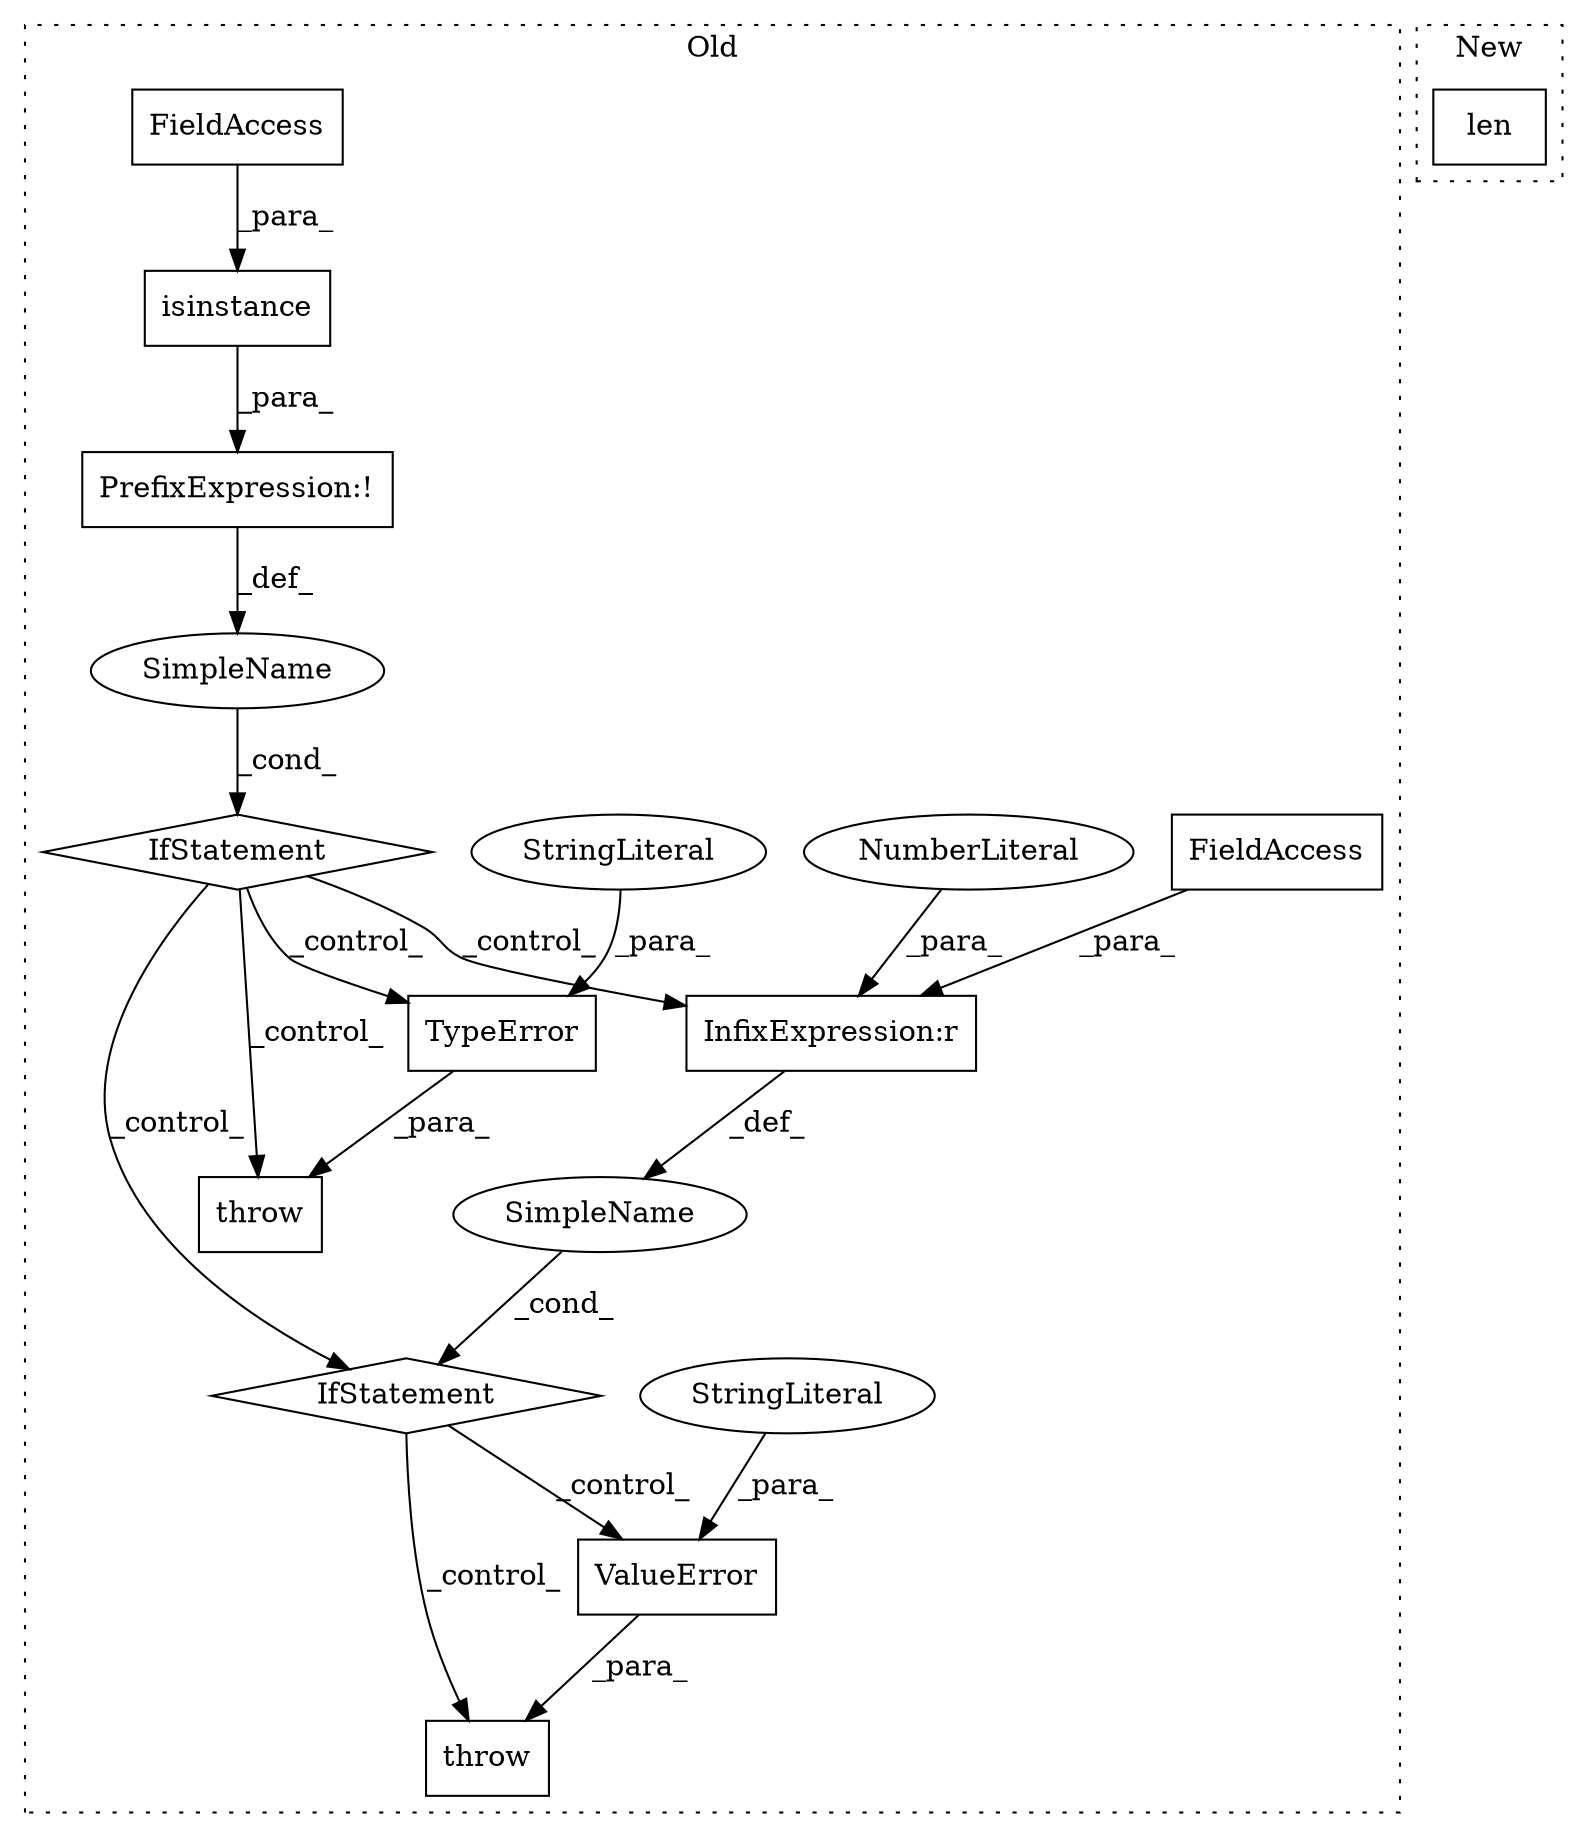 digraph G {
subgraph cluster0 {
1 [label="ValueError" a="32" s="4141,4174" l="11,1" shape="box"];
3 [label="throw" a="53" s="4135" l="6" shape="box"];
4 [label="SimpleName" a="42" s="" l="" shape="ellipse"];
5 [label="IfStatement" a="25" s="4110,4125" l="4,2" shape="diamond"];
6 [label="InfixExpression:r" a="27" s="4120" l="4" shape="box"];
7 [label="StringLiteral" a="45" s="4152" l="22" shape="ellipse"];
8 [label="NumberLiteral" a="34" s="4124" l="1" shape="ellipse"];
9 [label="IfStatement" a="25" s="4015,4047" l="4,2" shape="diamond"];
10 [label="SimpleName" a="42" s="" l="" shape="ellipse"];
11 [label="isinstance" a="32" s="4020,4046" l="11,1" shape="box"];
12 [label="PrefixExpression:!" a="38" s="4019" l="1" shape="box"];
13 [label="throw" a="53" s="4057" l="6" shape="box"];
14 [label="FieldAccess" a="22" s="4033" l="13" shape="box"];
15 [label="FieldAccess" a="22" s="4114" l="6" shape="box"];
16 [label="TypeError" a="32" s="4063,4097" l="10,1" shape="box"];
17 [label="StringLiteral" a="45" s="4073" l="24" shape="ellipse"];
label = "Old";
style="dotted";
}
subgraph cluster1 {
2 [label="len" a="32" s="4293,4298" l="4,1" shape="box"];
label = "New";
style="dotted";
}
1 -> 3 [label="_para_"];
4 -> 5 [label="_cond_"];
5 -> 3 [label="_control_"];
5 -> 1 [label="_control_"];
6 -> 4 [label="_def_"];
7 -> 1 [label="_para_"];
8 -> 6 [label="_para_"];
9 -> 5 [label="_control_"];
9 -> 16 [label="_control_"];
9 -> 6 [label="_control_"];
9 -> 13 [label="_control_"];
10 -> 9 [label="_cond_"];
11 -> 12 [label="_para_"];
12 -> 10 [label="_def_"];
14 -> 11 [label="_para_"];
15 -> 6 [label="_para_"];
16 -> 13 [label="_para_"];
17 -> 16 [label="_para_"];
}